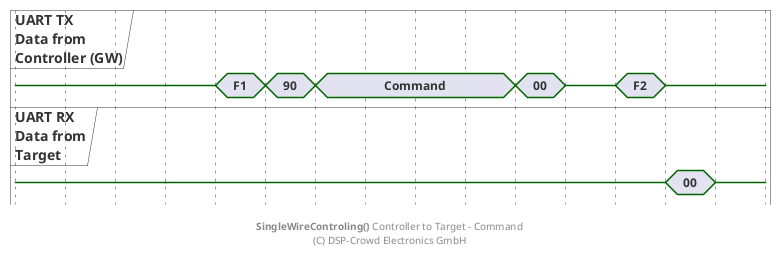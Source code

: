 
@startuml

hide time-axis

concise "UART TX\nData from\nController (GW)" as ctrl
concise "UART RX\nData from\nTarget" as tar

@0
ctrl is {-}
tar is {-}

@+60
ctrl is {-}
tar is {-}

@+20
ctrl is "F1"

@+20
ctrl is "90"

@+20
ctrl is "Command"

@+80
ctrl is "00"

@+20
ctrl is {-}

@+20
ctrl is "F2"

@+20
ctrl is {-}
tar is "00"

@+20
tar is {-}

footer **SingleWireControling()** Controller to Target - Command\n(C) DSP-Crowd Electronics GmbH

@enduml

